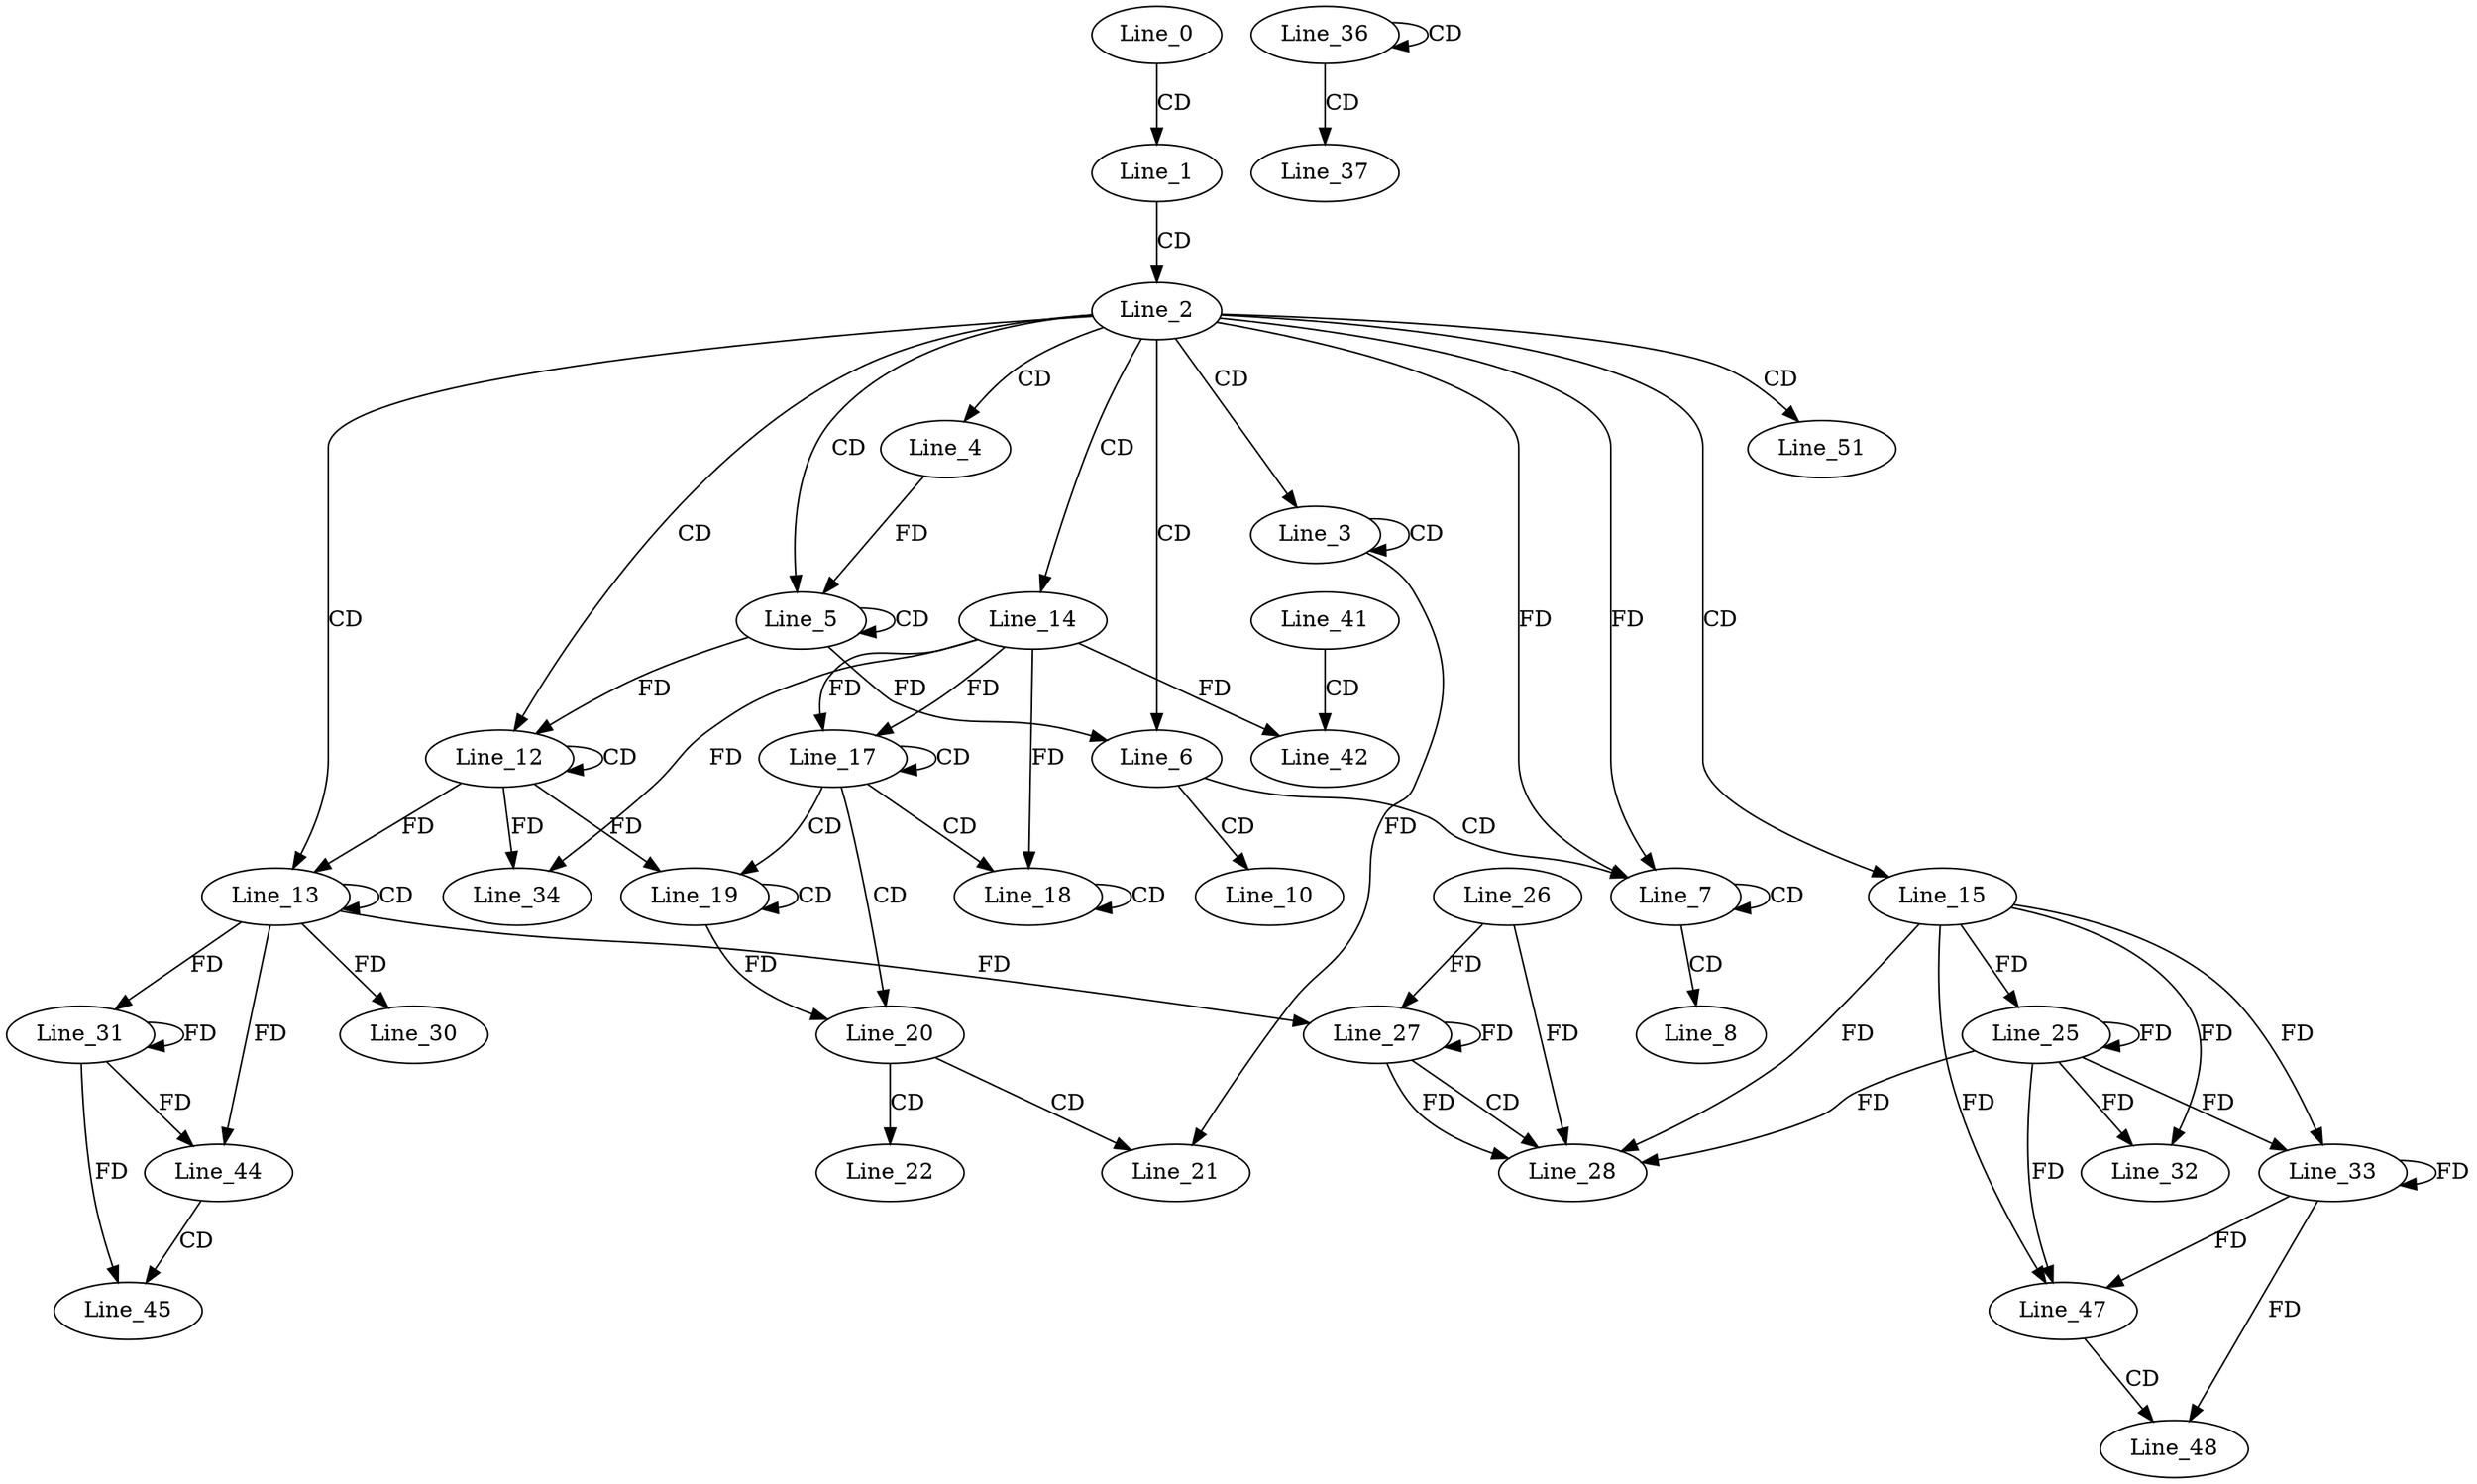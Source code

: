 digraph G {
  Line_0;
  Line_1;
  Line_2;
  Line_3;
  Line_3;
  Line_4;
  Line_5;
  Line_5;
  Line_6;
  Line_7;
  Line_7;
  Line_8;
  Line_10;
  Line_12;
  Line_12;
  Line_13;
  Line_13;
  Line_14;
  Line_15;
  Line_17;
  Line_17;
  Line_18;
  Line_18;
  Line_19;
  Line_19;
  Line_20;
  Line_21;
  Line_22;
  Line_25;
  Line_27;
  Line_26;
  Line_27;
  Line_27;
  Line_28;
  Line_30;
  Line_31;
  Line_32;
  Line_33;
  Line_34;
  Line_34;
  Line_36;
  Line_36;
  Line_37;
  Line_41;
  Line_42;
  Line_42;
  Line_44;
  Line_45;
  Line_47;
  Line_48;
  Line_51;
  Line_0 -> Line_1 [ label="CD" ];
  Line_1 -> Line_2 [ label="CD" ];
  Line_2 -> Line_3 [ label="CD" ];
  Line_3 -> Line_3 [ label="CD" ];
  Line_2 -> Line_4 [ label="CD" ];
  Line_2 -> Line_5 [ label="CD" ];
  Line_5 -> Line_5 [ label="CD" ];
  Line_4 -> Line_5 [ label="FD" ];
  Line_2 -> Line_6 [ label="CD" ];
  Line_5 -> Line_6 [ label="FD" ];
  Line_6 -> Line_7 [ label="CD" ];
  Line_2 -> Line_7 [ label="FD" ];
  Line_7 -> Line_7 [ label="CD" ];
  Line_2 -> Line_7 [ label="FD" ];
  Line_7 -> Line_8 [ label="CD" ];
  Line_6 -> Line_10 [ label="CD" ];
  Line_2 -> Line_12 [ label="CD" ];
  Line_12 -> Line_12 [ label="CD" ];
  Line_5 -> Line_12 [ label="FD" ];
  Line_2 -> Line_13 [ label="CD" ];
  Line_13 -> Line_13 [ label="CD" ];
  Line_12 -> Line_13 [ label="FD" ];
  Line_2 -> Line_14 [ label="CD" ];
  Line_2 -> Line_15 [ label="CD" ];
  Line_14 -> Line_17 [ label="FD" ];
  Line_17 -> Line_17 [ label="CD" ];
  Line_14 -> Line_17 [ label="FD" ];
  Line_17 -> Line_18 [ label="CD" ];
  Line_18 -> Line_18 [ label="CD" ];
  Line_14 -> Line_18 [ label="FD" ];
  Line_17 -> Line_19 [ label="CD" ];
  Line_19 -> Line_19 [ label="CD" ];
  Line_12 -> Line_19 [ label="FD" ];
  Line_17 -> Line_20 [ label="CD" ];
  Line_19 -> Line_20 [ label="FD" ];
  Line_20 -> Line_21 [ label="CD" ];
  Line_3 -> Line_21 [ label="FD" ];
  Line_20 -> Line_22 [ label="CD" ];
  Line_15 -> Line_25 [ label="FD" ];
  Line_25 -> Line_25 [ label="FD" ];
  Line_27 -> Line_27 [ label="FD" ];
  Line_26 -> Line_27 [ label="FD" ];
  Line_13 -> Line_27 [ label="FD" ];
  Line_27 -> Line_28 [ label="CD" ];
  Line_15 -> Line_28 [ label="FD" ];
  Line_25 -> Line_28 [ label="FD" ];
  Line_27 -> Line_28 [ label="FD" ];
  Line_26 -> Line_28 [ label="FD" ];
  Line_13 -> Line_30 [ label="FD" ];
  Line_13 -> Line_31 [ label="FD" ];
  Line_31 -> Line_31 [ label="FD" ];
  Line_15 -> Line_32 [ label="FD" ];
  Line_25 -> Line_32 [ label="FD" ];
  Line_15 -> Line_33 [ label="FD" ];
  Line_25 -> Line_33 [ label="FD" ];
  Line_33 -> Line_33 [ label="FD" ];
  Line_14 -> Line_34 [ label="FD" ];
  Line_12 -> Line_34 [ label="FD" ];
  Line_36 -> Line_36 [ label="CD" ];
  Line_36 -> Line_37 [ label="CD" ];
  Line_41 -> Line_42 [ label="CD" ];
  Line_14 -> Line_42 [ label="FD" ];
  Line_13 -> Line_44 [ label="FD" ];
  Line_31 -> Line_44 [ label="FD" ];
  Line_44 -> Line_45 [ label="CD" ];
  Line_31 -> Line_45 [ label="FD" ];
  Line_15 -> Line_47 [ label="FD" ];
  Line_25 -> Line_47 [ label="FD" ];
  Line_33 -> Line_47 [ label="FD" ];
  Line_47 -> Line_48 [ label="CD" ];
  Line_33 -> Line_48 [ label="FD" ];
  Line_2 -> Line_51 [ label="CD" ];
}
